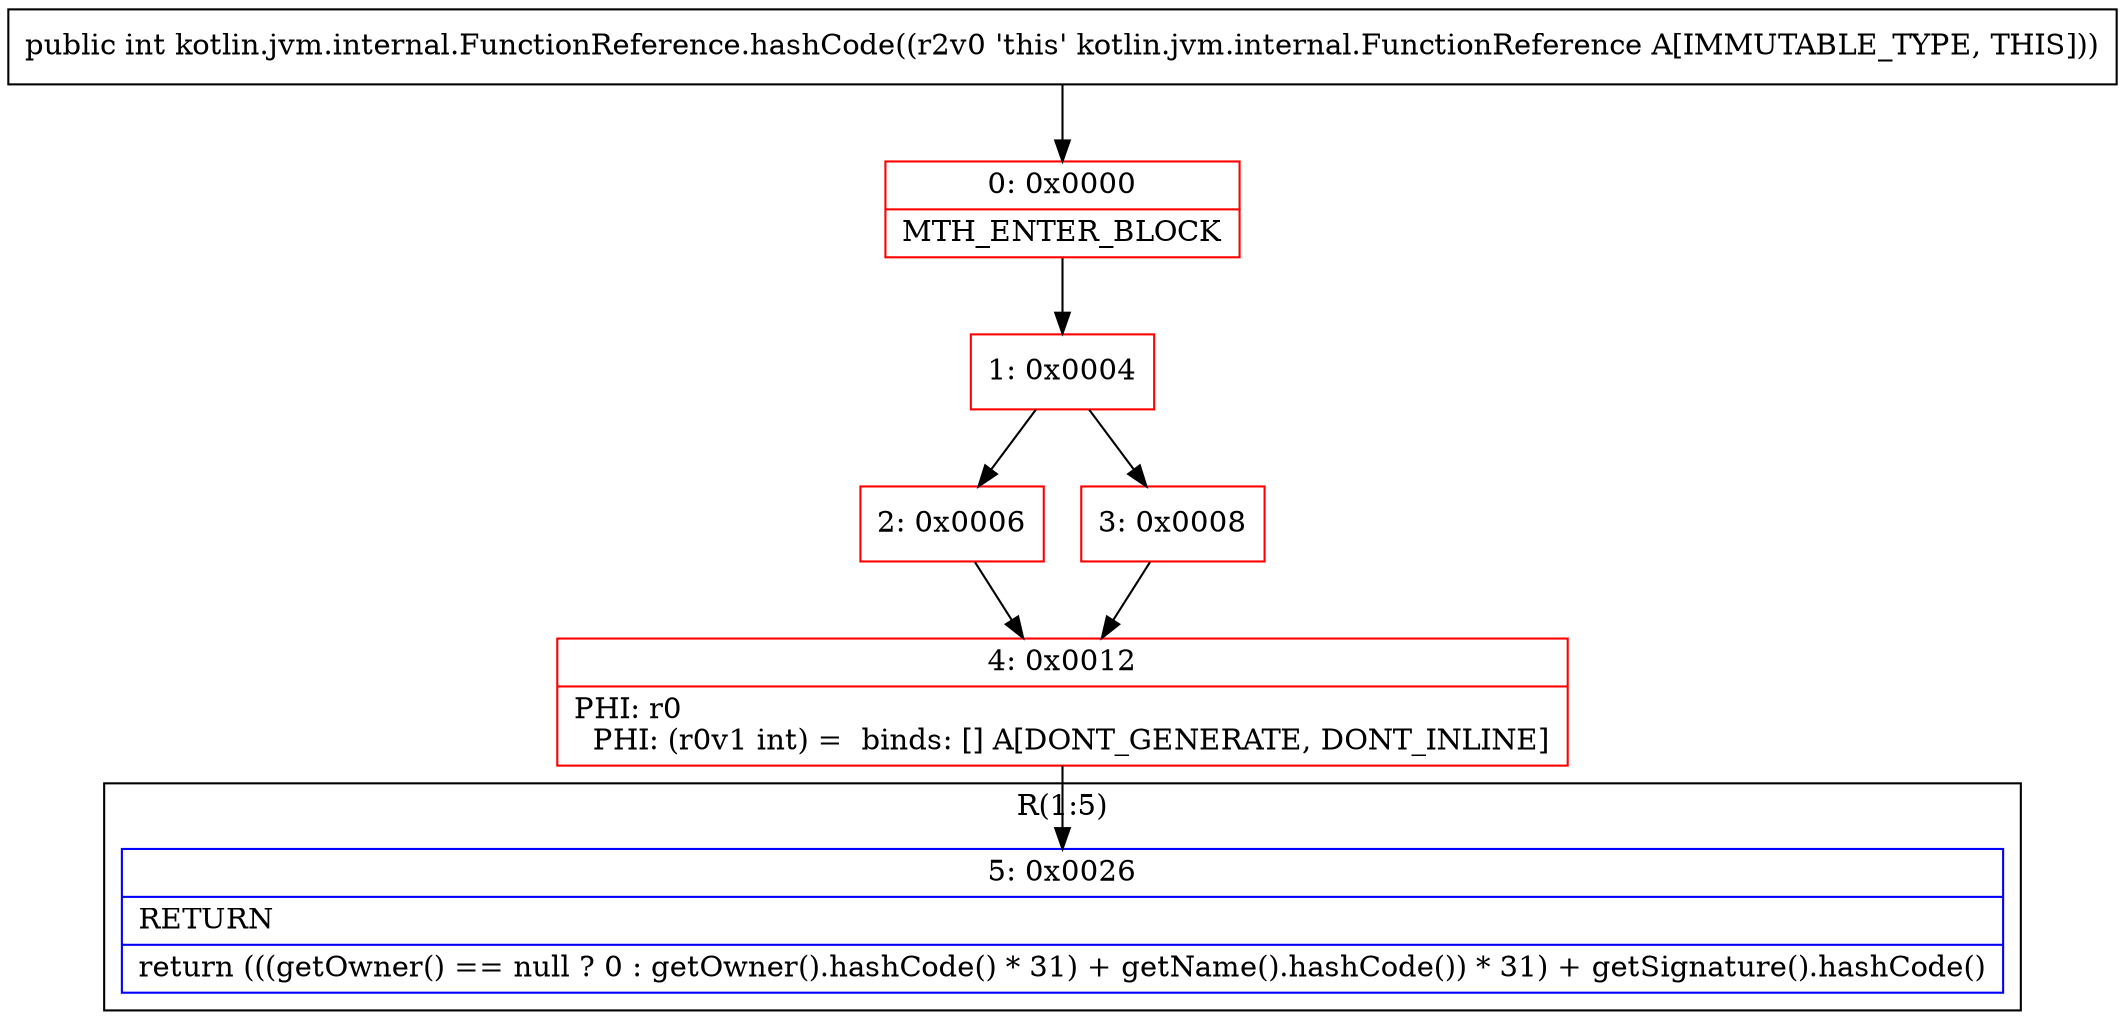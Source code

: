 digraph "CFG forkotlin.jvm.internal.FunctionReference.hashCode()I" {
subgraph cluster_Region_80859677 {
label = "R(1:5)";
node [shape=record,color=blue];
Node_5 [shape=record,label="{5\:\ 0x0026|RETURN\l|return (((getOwner() == null ? 0 : getOwner().hashCode() * 31) + getName().hashCode()) * 31) + getSignature().hashCode()\l}"];
}
Node_0 [shape=record,color=red,label="{0\:\ 0x0000|MTH_ENTER_BLOCK\l}"];
Node_1 [shape=record,color=red,label="{1\:\ 0x0004}"];
Node_2 [shape=record,color=red,label="{2\:\ 0x0006}"];
Node_3 [shape=record,color=red,label="{3\:\ 0x0008}"];
Node_4 [shape=record,color=red,label="{4\:\ 0x0012|PHI: r0 \l  PHI: (r0v1 int) =  binds: [] A[DONT_GENERATE, DONT_INLINE]\l}"];
MethodNode[shape=record,label="{public int kotlin.jvm.internal.FunctionReference.hashCode((r2v0 'this' kotlin.jvm.internal.FunctionReference A[IMMUTABLE_TYPE, THIS])) }"];
MethodNode -> Node_0;
Node_0 -> Node_1;
Node_1 -> Node_2;
Node_1 -> Node_3;
Node_2 -> Node_4;
Node_3 -> Node_4;
Node_4 -> Node_5;
}

